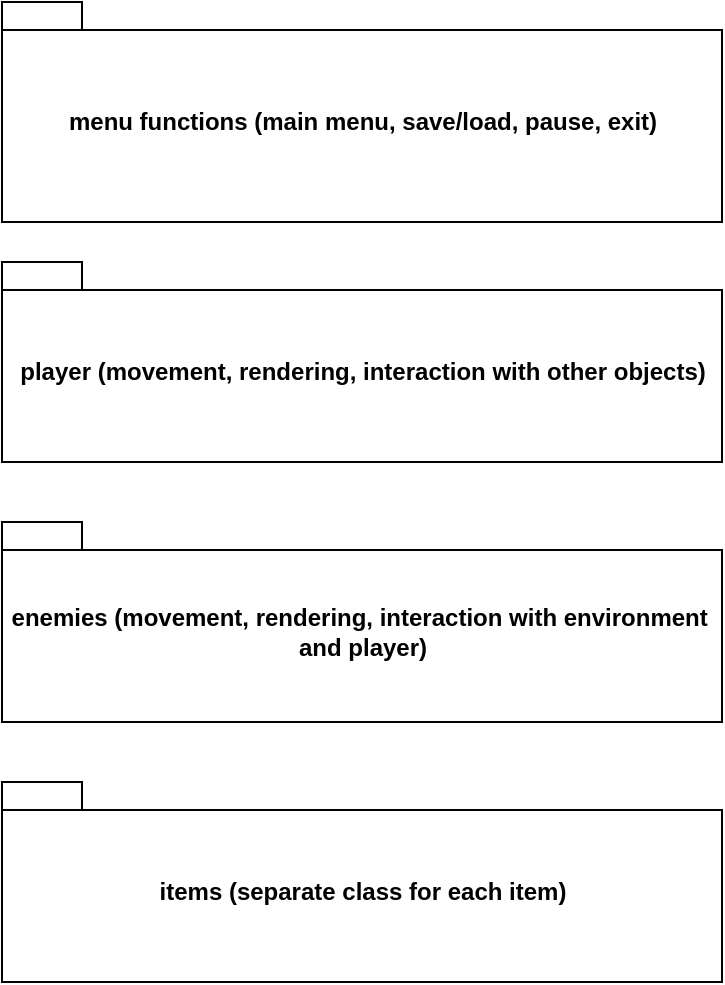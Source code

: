 <mxfile version="16.4.6" type="device"><diagram id="39MQMnnjUKgoNM5jl-qW" name="Page-1"><mxGraphModel dx="2066" dy="1186" grid="1" gridSize="10" guides="1" tooltips="1" connect="1" arrows="1" fold="1" page="1" pageScale="1" pageWidth="1920" pageHeight="1200" math="0" shadow="0"><root><mxCell id="0"/><mxCell id="1" parent="0"/><mxCell id="s6lEXU5Csu2t2oMb3fyu-2" value="menu functions (main menu, save/load, pause, exit)" style="shape=folder;fontStyle=1;spacingTop=10;tabWidth=40;tabHeight=14;tabPosition=left;html=1;" vertex="1" parent="1"><mxGeometry x="770" y="310" width="360" height="110" as="geometry"/></mxCell><mxCell id="s6lEXU5Csu2t2oMb3fyu-3" value="player (movement, rendering, interaction with other objects)" style="shape=folder;fontStyle=1;spacingTop=10;tabWidth=40;tabHeight=14;tabPosition=left;html=1;" vertex="1" parent="1"><mxGeometry x="770" y="440" width="360" height="100" as="geometry"/></mxCell><mxCell id="s6lEXU5Csu2t2oMb3fyu-4" value="enemies (movement, rendering, interaction with environment&amp;nbsp;&lt;br&gt;and player)" style="shape=folder;fontStyle=1;spacingTop=10;tabWidth=40;tabHeight=14;tabPosition=left;html=1;" vertex="1" parent="1"><mxGeometry x="770" y="570" width="360" height="100" as="geometry"/></mxCell><mxCell id="s6lEXU5Csu2t2oMb3fyu-5" value="items (separate class for each item)" style="shape=folder;fontStyle=1;spacingTop=10;tabWidth=40;tabHeight=14;tabPosition=left;html=1;" vertex="1" parent="1"><mxGeometry x="770" y="700" width="360" height="100" as="geometry"/></mxCell></root></mxGraphModel></diagram></mxfile>